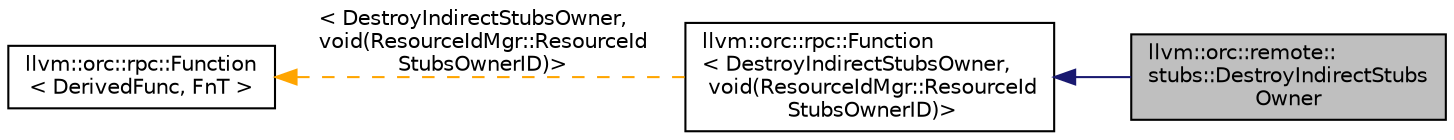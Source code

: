digraph "llvm::orc::remote::stubs::DestroyIndirectStubsOwner"
{
 // LATEX_PDF_SIZE
  bgcolor="transparent";
  edge [fontname="Helvetica",fontsize="10",labelfontname="Helvetica",labelfontsize="10"];
  node [fontname="Helvetica",fontsize="10",shape="box"];
  rankdir="LR";
  Node1 [label="llvm::orc::remote::\lstubs::DestroyIndirectStubs\lOwner",height=0.2,width=0.4,color="black", fillcolor="grey75", style="filled", fontcolor="black",tooltip="RPC function for destroying an indirect stubs owner."];
  Node2 -> Node1 [dir="back",color="midnightblue",fontsize="10",style="solid",fontname="Helvetica"];
  Node2 [label="llvm::orc::rpc::Function\l\< DestroyIndirectStubsOwner,\l void(ResourceIdMgr::ResourceId\l StubsOwnerID)\>",height=0.2,width=0.4,color="black",URL="$classllvm_1_1orc_1_1rpc_1_1Function.html",tooltip=" "];
  Node3 -> Node2 [dir="back",color="orange",fontsize="10",style="dashed",label=" \< DestroyIndirectStubsOwner,\l void(ResourceIdMgr::ResourceId\l StubsOwnerID)\>" ,fontname="Helvetica"];
  Node3 [label="llvm::orc::rpc::Function\l\< DerivedFunc, FnT \>",height=0.2,width=0.4,color="black",URL="$classllvm_1_1orc_1_1rpc_1_1Function.html",tooltip=" "];
}
